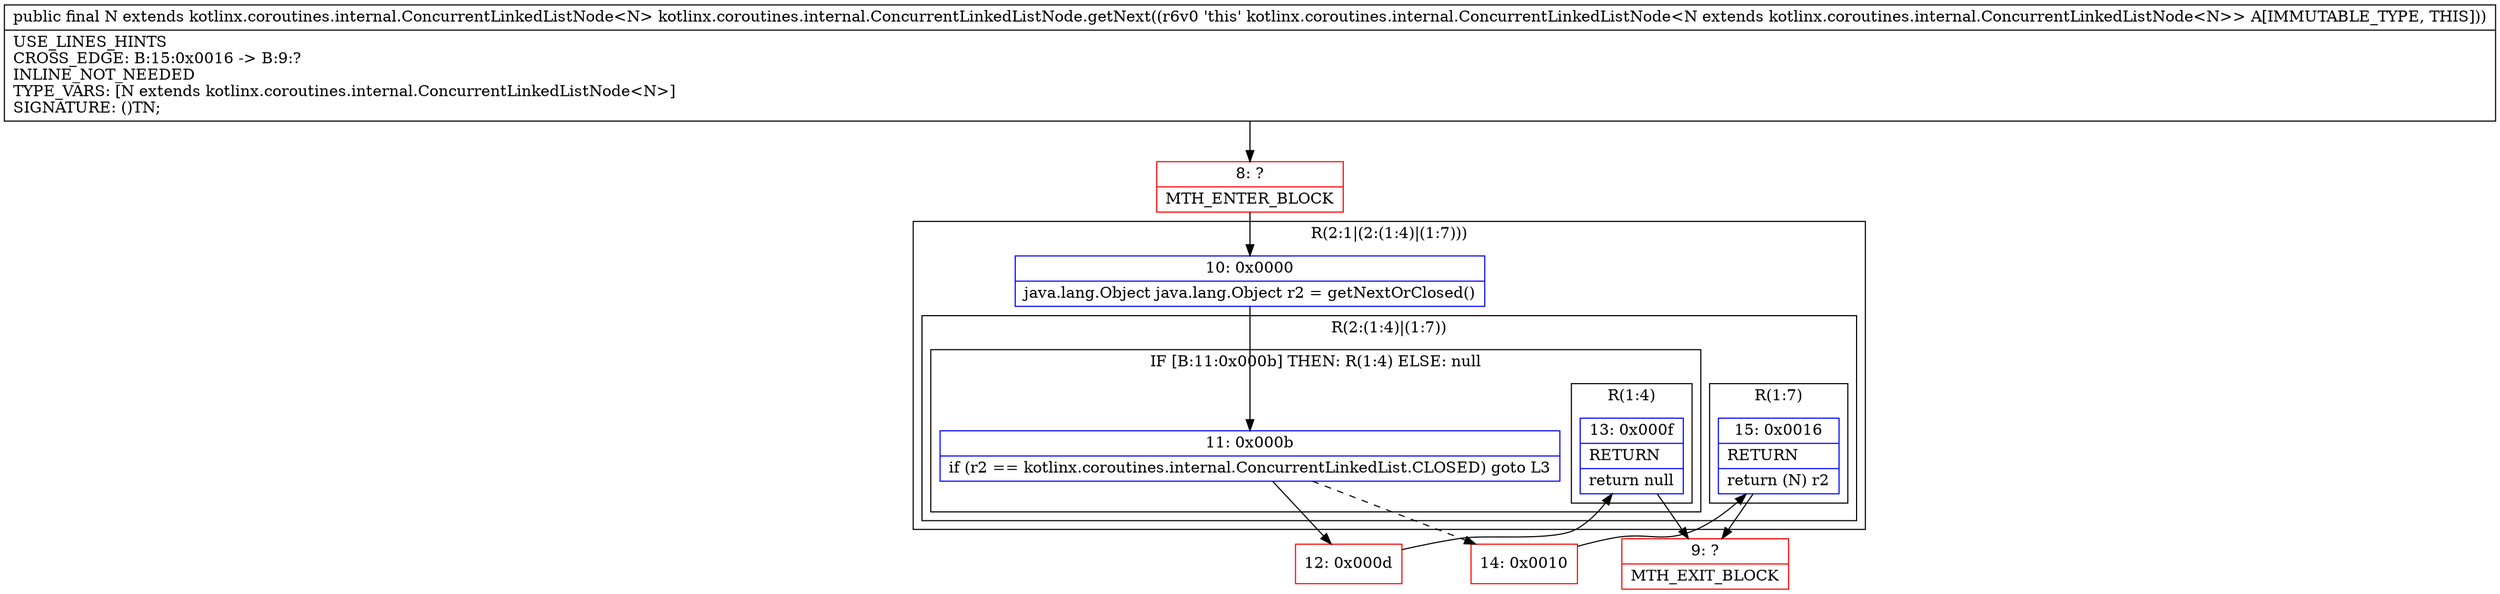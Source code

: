 digraph "CFG forkotlinx.coroutines.internal.ConcurrentLinkedListNode.getNext()Lkotlinx\/coroutines\/internal\/ConcurrentLinkedListNode;" {
subgraph cluster_Region_179109895 {
label = "R(2:1|(2:(1:4)|(1:7)))";
node [shape=record,color=blue];
Node_10 [shape=record,label="{10\:\ 0x0000|java.lang.Object java.lang.Object r2 = getNextOrClosed()\l}"];
subgraph cluster_Region_1484900280 {
label = "R(2:(1:4)|(1:7))";
node [shape=record,color=blue];
subgraph cluster_IfRegion_785569834 {
label = "IF [B:11:0x000b] THEN: R(1:4) ELSE: null";
node [shape=record,color=blue];
Node_11 [shape=record,label="{11\:\ 0x000b|if (r2 == kotlinx.coroutines.internal.ConcurrentLinkedList.CLOSED) goto L3\l}"];
subgraph cluster_Region_1620003996 {
label = "R(1:4)";
node [shape=record,color=blue];
Node_13 [shape=record,label="{13\:\ 0x000f|RETURN\l|return null\l}"];
}
}
subgraph cluster_Region_671843617 {
label = "R(1:7)";
node [shape=record,color=blue];
Node_15 [shape=record,label="{15\:\ 0x0016|RETURN\l|return (N) r2\l}"];
}
}
}
Node_8 [shape=record,color=red,label="{8\:\ ?|MTH_ENTER_BLOCK\l}"];
Node_12 [shape=record,color=red,label="{12\:\ 0x000d}"];
Node_9 [shape=record,color=red,label="{9\:\ ?|MTH_EXIT_BLOCK\l}"];
Node_14 [shape=record,color=red,label="{14\:\ 0x0010}"];
MethodNode[shape=record,label="{public final N extends kotlinx.coroutines.internal.ConcurrentLinkedListNode\<N\> kotlinx.coroutines.internal.ConcurrentLinkedListNode.getNext((r6v0 'this' kotlinx.coroutines.internal.ConcurrentLinkedListNode\<N extends kotlinx.coroutines.internal.ConcurrentLinkedListNode\<N\>\> A[IMMUTABLE_TYPE, THIS]))  | USE_LINES_HINTS\lCROSS_EDGE: B:15:0x0016 \-\> B:9:?\lINLINE_NOT_NEEDED\lTYPE_VARS: [N extends kotlinx.coroutines.internal.ConcurrentLinkedListNode\<N\>]\lSIGNATURE: ()TN;\l}"];
MethodNode -> Node_8;Node_10 -> Node_11;
Node_11 -> Node_12;
Node_11 -> Node_14[style=dashed];
Node_13 -> Node_9;
Node_15 -> Node_9;
Node_8 -> Node_10;
Node_12 -> Node_13;
Node_14 -> Node_15;
}

